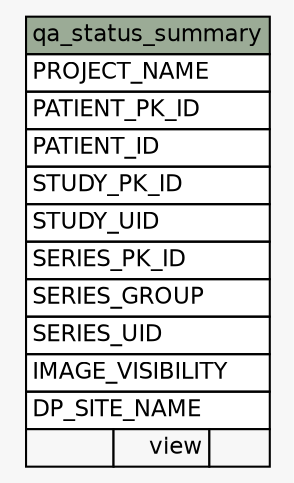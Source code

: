 // dot 2.16.1 on Linux 2.6.25.6-27.fc8
digraph "qa_status_summary" {
  graph [
    rankdir="RL"
    bgcolor="#f7f7f7"
  ];
  node [
    fontname="Helvetica"
    fontsize="11"
    shape="plaintext"
  ];
  edge [
    arrowsize="0.8"
  ];
  "qa_status_summary" [
    label=<
    <TABLE BORDER="0" CELLBORDER="1" CELLSPACING="0" BGCOLOR="#ffffff">
      <TR><TD PORT="qa_status_summary.heading" COLSPAN="3" BGCOLOR="#9bab96" ALIGN="CENTER">qa_status_summary</TD></TR>
      <TR><TD PORT="PROJECT_NAME" COLSPAN="3" ALIGN="LEFT">PROJECT_NAME</TD></TR>
      <TR><TD PORT="PATIENT_PK_ID" COLSPAN="3" ALIGN="LEFT">PATIENT_PK_ID</TD></TR>
      <TR><TD PORT="PATIENT_ID" COLSPAN="3" ALIGN="LEFT">PATIENT_ID</TD></TR>
      <TR><TD PORT="STUDY_PK_ID" COLSPAN="3" ALIGN="LEFT">STUDY_PK_ID</TD></TR>
      <TR><TD PORT="STUDY_UID" COLSPAN="3" ALIGN="LEFT">STUDY_UID</TD></TR>
      <TR><TD PORT="SERIES_PK_ID" COLSPAN="3" ALIGN="LEFT">SERIES_PK_ID</TD></TR>
      <TR><TD PORT="SERIES_GROUP" COLSPAN="3" ALIGN="LEFT">SERIES_GROUP</TD></TR>
      <TR><TD PORT="SERIES_UID" COLSPAN="3" ALIGN="LEFT">SERIES_UID</TD></TR>
      <TR><TD PORT="IMAGE_VISIBILITY" COLSPAN="3" ALIGN="LEFT">IMAGE_VISIBILITY</TD></TR>
      <TR><TD PORT="DP_SITE_NAME" COLSPAN="3" ALIGN="LEFT">DP_SITE_NAME</TD></TR>
      <TR><TD ALIGN="LEFT" BGCOLOR="#f7f7f7">  </TD><TD ALIGN="RIGHT" BGCOLOR="#f7f7f7">view</TD><TD ALIGN="RIGHT" BGCOLOR="#f7f7f7">  </TD></TR>
    </TABLE>>
    URL="tables/qa_status_summary.html#"
    tooltip="qa_status_summary"
  ];
}
